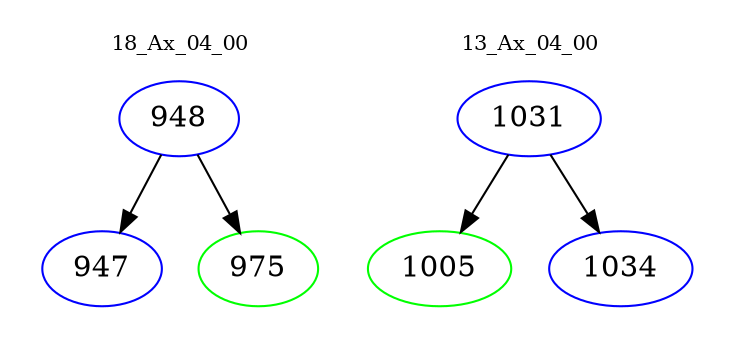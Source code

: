 digraph{
subgraph cluster_0 {
color = white
label = "18_Ax_04_00";
fontsize=10;
T0_948 [label="948", color="blue"]
T0_948 -> T0_947 [color="black"]
T0_947 [label="947", color="blue"]
T0_948 -> T0_975 [color="black"]
T0_975 [label="975", color="green"]
}
subgraph cluster_1 {
color = white
label = "13_Ax_04_00";
fontsize=10;
T1_1031 [label="1031", color="blue"]
T1_1031 -> T1_1005 [color="black"]
T1_1005 [label="1005", color="green"]
T1_1031 -> T1_1034 [color="black"]
T1_1034 [label="1034", color="blue"]
}
}
